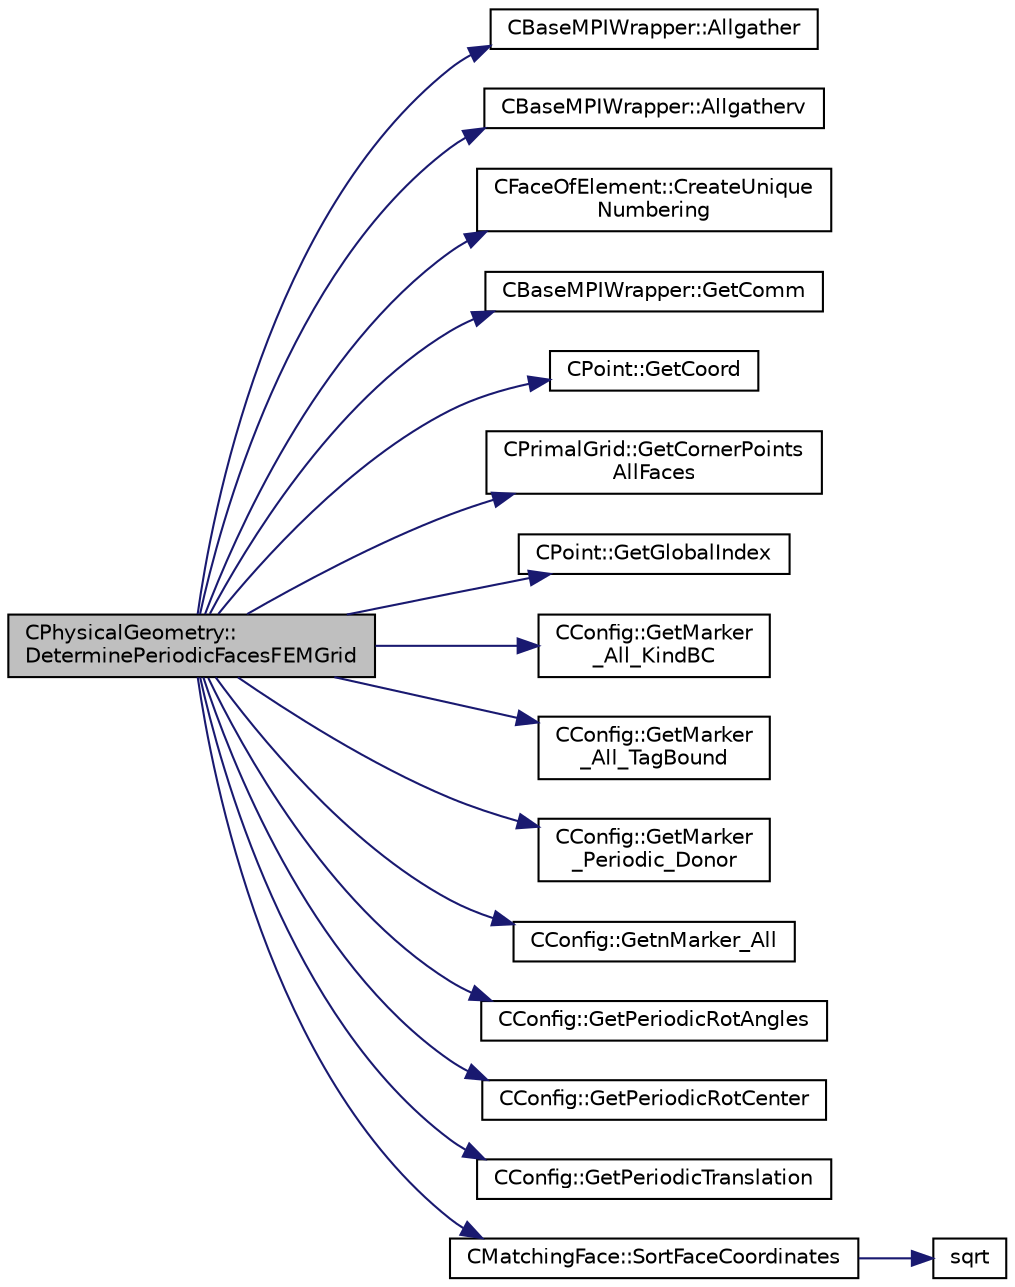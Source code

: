 digraph "CPhysicalGeometry::DeterminePeriodicFacesFEMGrid"
{
 // LATEX_PDF_SIZE
  edge [fontname="Helvetica",fontsize="10",labelfontname="Helvetica",labelfontsize="10"];
  node [fontname="Helvetica",fontsize="10",shape=record];
  rankdir="LR";
  Node1 [label="CPhysicalGeometry::\lDeterminePeriodicFacesFEMGrid",height=0.2,width=0.4,color="black", fillcolor="grey75", style="filled", fontcolor="black",tooltip="Determine the neighboring information for periodic faces of a FEM grid."];
  Node1 -> Node2 [color="midnightblue",fontsize="10",style="solid",fontname="Helvetica"];
  Node2 [label="CBaseMPIWrapper::Allgather",height=0.2,width=0.4,color="black", fillcolor="white", style="filled",URL="$classCBaseMPIWrapper.html#a137ef06ade0c4f94d2a61f9b8817b6a7",tooltip=" "];
  Node1 -> Node3 [color="midnightblue",fontsize="10",style="solid",fontname="Helvetica"];
  Node3 [label="CBaseMPIWrapper::Allgatherv",height=0.2,width=0.4,color="black", fillcolor="white", style="filled",URL="$classCBaseMPIWrapper.html#a1c8c3f6d23fd0833c8cd8ef23b0beded",tooltip=" "];
  Node1 -> Node4 [color="midnightblue",fontsize="10",style="solid",fontname="Helvetica"];
  Node4 [label="CFaceOfElement::CreateUnique\lNumbering",height=0.2,width=0.4,color="black", fillcolor="white", style="filled",URL="$classCFaceOfElement.html#a1f80d19d78b66efca57d5b0dff537d87",tooltip=" "];
  Node1 -> Node5 [color="midnightblue",fontsize="10",style="solid",fontname="Helvetica"];
  Node5 [label="CBaseMPIWrapper::GetComm",height=0.2,width=0.4,color="black", fillcolor="white", style="filled",URL="$classCBaseMPIWrapper.html#a8154391fc3522954802889d81d4ef5da",tooltip=" "];
  Node1 -> Node6 [color="midnightblue",fontsize="10",style="solid",fontname="Helvetica"];
  Node6 [label="CPoint::GetCoord",height=0.2,width=0.4,color="black", fillcolor="white", style="filled",URL="$classCPoint.html#ab16c29dd03911529cd73bf467c313179",tooltip="Get the coordinates dor the control volume."];
  Node1 -> Node7 [color="midnightblue",fontsize="10",style="solid",fontname="Helvetica"];
  Node7 [label="CPrimalGrid::GetCornerPoints\lAllFaces",height=0.2,width=0.4,color="black", fillcolor="white", style="filled",URL="$classCPrimalGrid.html#ac443fe58e9f5e11cfa78ae9d0fa2afd9",tooltip="Virtual function, that must be overwritten by the derived class, if needed."];
  Node1 -> Node8 [color="midnightblue",fontsize="10",style="solid",fontname="Helvetica"];
  Node8 [label="CPoint::GetGlobalIndex",height=0.2,width=0.4,color="black", fillcolor="white", style="filled",URL="$classCPoint.html#a8a53865a92d645b1b74c4d817b4aae10",tooltip="Get the global index in a parallel computation."];
  Node1 -> Node9 [color="midnightblue",fontsize="10",style="solid",fontname="Helvetica"];
  Node9 [label="CConfig::GetMarker\l_All_KindBC",height=0.2,width=0.4,color="black", fillcolor="white", style="filled",URL="$classCConfig.html#ae003cd8f406eaaa91849a774c9a20730",tooltip="Get the kind of boundary for each marker."];
  Node1 -> Node10 [color="midnightblue",fontsize="10",style="solid",fontname="Helvetica"];
  Node10 [label="CConfig::GetMarker\l_All_TagBound",height=0.2,width=0.4,color="black", fillcolor="white", style="filled",URL="$classCConfig.html#ab8c9c1f45950a29355be4ff357049440",tooltip="Get the index of the surface defined in the geometry file."];
  Node1 -> Node11 [color="midnightblue",fontsize="10",style="solid",fontname="Helvetica"];
  Node11 [label="CConfig::GetMarker\l_Periodic_Donor",height=0.2,width=0.4,color="black", fillcolor="white", style="filled",URL="$classCConfig.html#a3d39414199c54704b200ab045d280deb",tooltip="Get the rotationally periodic donor marker for boundary val_marker."];
  Node1 -> Node12 [color="midnightblue",fontsize="10",style="solid",fontname="Helvetica"];
  Node12 [label="CConfig::GetnMarker_All",height=0.2,width=0.4,color="black", fillcolor="white", style="filled",URL="$classCConfig.html#a459dee039e618d21a5d78db61c221240",tooltip="Get the total number of boundary markers of the local process including send/receive domains."];
  Node1 -> Node13 [color="midnightblue",fontsize="10",style="solid",fontname="Helvetica"];
  Node13 [label="CConfig::GetPeriodicRotAngles",height=0.2,width=0.4,color="black", fillcolor="white", style="filled",URL="$classCConfig.html#abe2464be87f7d6b1a06def77d88159ad",tooltip="Angles of rotation for a rotational periodic boundary."];
  Node1 -> Node14 [color="midnightblue",fontsize="10",style="solid",fontname="Helvetica"];
  Node14 [label="CConfig::GetPeriodicRotCenter",height=0.2,width=0.4,color="black", fillcolor="white", style="filled",URL="$classCConfig.html#a701c881069dc54922af41f5c6fe80c68",tooltip="Center of rotation for a rotational periodic boundary."];
  Node1 -> Node15 [color="midnightblue",fontsize="10",style="solid",fontname="Helvetica"];
  Node15 [label="CConfig::GetPeriodicTranslation",height=0.2,width=0.4,color="black", fillcolor="white", style="filled",URL="$classCConfig.html#a64fd2d48d178f4b42214804c01e107d4",tooltip="Translation vector for a translational periodic boundary."];
  Node1 -> Node16 [color="midnightblue",fontsize="10",style="solid",fontname="Helvetica"];
  Node16 [label="CMatchingFace::SortFaceCoordinates",height=0.2,width=0.4,color="black", fillcolor="white", style="filled",URL="$classCMatchingFace.html#ab6c0e69b164ef09602dfa2cd1f70e615",tooltip=" "];
  Node16 -> Node17 [color="midnightblue",fontsize="10",style="solid",fontname="Helvetica"];
  Node17 [label="sqrt",height=0.2,width=0.4,color="black", fillcolor="white", style="filled",URL="$group__SIMD.html#ga54a1925ab40fb4249ea255072520de35",tooltip=" "];
}
